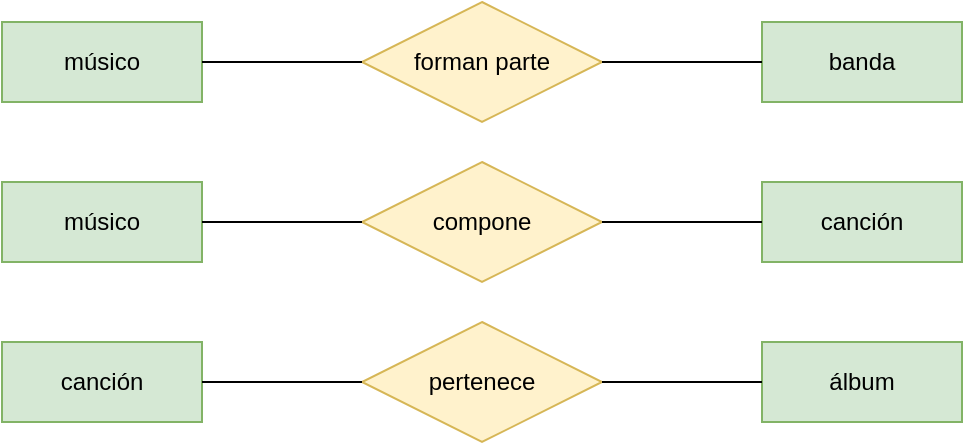 <mxfile version="20.5.1" type="github" pages="4">
  <diagram id="P512nzUbRc--8tjtmcsa" name="Paso 1">
    <mxGraphModel dx="868" dy="482" grid="1" gridSize="10" guides="1" tooltips="1" connect="1" arrows="1" fold="1" page="1" pageScale="1" pageWidth="827" pageHeight="1169" background="none" math="0" shadow="0">
      <root>
        <mxCell id="0" />
        <mxCell id="1" parent="0" />
        <mxCell id="rmGzSAAP67Yl_Ot17Y5s-4" value="músico" style="whiteSpace=wrap;html=1;align=center;fillColor=#d5e8d4;strokeColor=#82b366;" parent="1" vertex="1">
          <mxGeometry x="60" y="480" width="100" height="40" as="geometry" />
        </mxCell>
        <mxCell id="rmGzSAAP67Yl_Ot17Y5s-7" value="álbum" style="whiteSpace=wrap;html=1;align=center;fillColor=#d5e8d4;strokeColor=#82b366;" parent="1" vertex="1">
          <mxGeometry x="440" y="640" width="100" height="40" as="geometry" />
        </mxCell>
        <mxCell id="51gg9b6dhKQ492BChfCT-1" value="canción" style="whiteSpace=wrap;html=1;align=center;fillColor=#d5e8d4;strokeColor=#82b366;" parent="1" vertex="1">
          <mxGeometry x="440" y="560" width="100" height="40" as="geometry" />
        </mxCell>
        <mxCell id="KCzaJqTK_6XPJkqX8yzn-1" value="forman parte" style="shape=rhombus;perimeter=rhombusPerimeter;whiteSpace=wrap;html=1;align=center;fillColor=#fff2cc;strokeColor=#d6b656;" vertex="1" parent="1">
          <mxGeometry x="240" y="470" width="120" height="60" as="geometry" />
        </mxCell>
        <mxCell id="KCzaJqTK_6XPJkqX8yzn-2" value="banda" style="whiteSpace=wrap;html=1;align=center;fillColor=#d5e8d4;strokeColor=#82b366;" vertex="1" parent="1">
          <mxGeometry x="440" y="480" width="100" height="40" as="geometry" />
        </mxCell>
        <mxCell id="KCzaJqTK_6XPJkqX8yzn-3" value="" style="endArrow=none;html=1;rounded=0;exitX=1;exitY=0.5;exitDx=0;exitDy=0;entryX=0;entryY=0.5;entryDx=0;entryDy=0;" edge="1" parent="1" source="rmGzSAAP67Yl_Ot17Y5s-4" target="KCzaJqTK_6XPJkqX8yzn-1">
          <mxGeometry relative="1" as="geometry">
            <mxPoint x="170" y="430" as="sourcePoint" />
            <mxPoint x="330" y="430" as="targetPoint" />
          </mxGeometry>
        </mxCell>
        <mxCell id="KCzaJqTK_6XPJkqX8yzn-4" value="" style="endArrow=none;html=1;rounded=0;exitX=1;exitY=0.5;exitDx=0;exitDy=0;entryX=0;entryY=0.5;entryDx=0;entryDy=0;" edge="1" parent="1" source="KCzaJqTK_6XPJkqX8yzn-1" target="KCzaJqTK_6XPJkqX8yzn-2">
          <mxGeometry relative="1" as="geometry">
            <mxPoint x="390" y="450" as="sourcePoint" />
            <mxPoint x="550" y="450" as="targetPoint" />
          </mxGeometry>
        </mxCell>
        <mxCell id="KCzaJqTK_6XPJkqX8yzn-5" value="músico" style="whiteSpace=wrap;html=1;align=center;fillColor=#d5e8d4;strokeColor=#82b366;" vertex="1" parent="1">
          <mxGeometry x="60" y="560" width="100" height="40" as="geometry" />
        </mxCell>
        <mxCell id="KCzaJqTK_6XPJkqX8yzn-6" value="compone" style="shape=rhombus;perimeter=rhombusPerimeter;whiteSpace=wrap;html=1;align=center;fillColor=#fff2cc;strokeColor=#d6b656;" vertex="1" parent="1">
          <mxGeometry x="240" y="550" width="120" height="60" as="geometry" />
        </mxCell>
        <mxCell id="KCzaJqTK_6XPJkqX8yzn-7" value="" style="endArrow=none;html=1;rounded=0;exitX=1;exitY=0.5;exitDx=0;exitDy=0;entryX=0;entryY=0.5;entryDx=0;entryDy=0;" edge="1" parent="1" source="KCzaJqTK_6XPJkqX8yzn-5" target="KCzaJqTK_6XPJkqX8yzn-6">
          <mxGeometry relative="1" as="geometry">
            <mxPoint x="190" y="630" as="sourcePoint" />
            <mxPoint x="350" y="630" as="targetPoint" />
          </mxGeometry>
        </mxCell>
        <mxCell id="KCzaJqTK_6XPJkqX8yzn-8" value="" style="endArrow=none;html=1;rounded=0;entryX=0;entryY=0.5;entryDx=0;entryDy=0;exitX=1;exitY=0.5;exitDx=0;exitDy=0;" edge="1" parent="1" source="KCzaJqTK_6XPJkqX8yzn-6" target="51gg9b6dhKQ492BChfCT-1">
          <mxGeometry relative="1" as="geometry">
            <mxPoint x="260" y="630" as="sourcePoint" />
            <mxPoint x="420" y="630" as="targetPoint" />
          </mxGeometry>
        </mxCell>
        <mxCell id="KCzaJqTK_6XPJkqX8yzn-9" value="canción" style="whiteSpace=wrap;html=1;align=center;fillColor=#d5e8d4;strokeColor=#82b366;" vertex="1" parent="1">
          <mxGeometry x="60" y="640" width="100" height="40" as="geometry" />
        </mxCell>
        <mxCell id="KCzaJqTK_6XPJkqX8yzn-10" value="pertenece" style="shape=rhombus;perimeter=rhombusPerimeter;whiteSpace=wrap;html=1;align=center;fillColor=#fff2cc;strokeColor=#d6b656;" vertex="1" parent="1">
          <mxGeometry x="240" y="630" width="120" height="60" as="geometry" />
        </mxCell>
        <mxCell id="KCzaJqTK_6XPJkqX8yzn-11" value="" style="endArrow=none;html=1;rounded=0;exitX=1;exitY=0.5;exitDx=0;exitDy=0;entryX=0;entryY=0.5;entryDx=0;entryDy=0;" edge="1" parent="1" source="KCzaJqTK_6XPJkqX8yzn-10" target="rmGzSAAP67Yl_Ot17Y5s-7">
          <mxGeometry relative="1" as="geometry">
            <mxPoint x="370" y="630" as="sourcePoint" />
            <mxPoint x="530" y="630" as="targetPoint" />
          </mxGeometry>
        </mxCell>
        <mxCell id="KCzaJqTK_6XPJkqX8yzn-12" value="" style="endArrow=none;html=1;rounded=0;exitX=1;exitY=0.5;exitDx=0;exitDy=0;entryX=0;entryY=0.5;entryDx=0;entryDy=0;" edge="1" parent="1" source="KCzaJqTK_6XPJkqX8yzn-9" target="KCzaJqTK_6XPJkqX8yzn-10">
          <mxGeometry relative="1" as="geometry">
            <mxPoint x="200" y="630" as="sourcePoint" />
            <mxPoint x="360" y="630" as="targetPoint" />
          </mxGeometry>
        </mxCell>
      </root>
    </mxGraphModel>
  </diagram>
  <diagram name="Paso 2" id="Nx14NGTZbbRz8NgDGcRm">
    <mxGraphModel dx="1848" dy="567" grid="1" gridSize="10" guides="1" tooltips="1" connect="1" arrows="1" fold="1" page="1" pageScale="1" pageWidth="827" pageHeight="1169" background="none" math="0" shadow="0">
      <root>
        <mxCell id="Hk_MW9LJWC62FUOMKCeC-0" />
        <mxCell id="Hk_MW9LJWC62FUOMKCeC-1" parent="Hk_MW9LJWC62FUOMKCeC-0" />
        <mxCell id="Hk_MW9LJWC62FUOMKCeC-4" value="álbum" style="whiteSpace=wrap;html=1;align=center;fillColor=#d5e8d4;strokeColor=#82b366;" vertex="1" parent="Hk_MW9LJWC62FUOMKCeC-1">
          <mxGeometry x="840" y="560" width="100" height="40" as="geometry" />
        </mxCell>
        <mxCell id="Hk_MW9LJWC62FUOMKCeC-5" value="canción" style="whiteSpace=wrap;html=1;align=center;fillColor=#d5e8d4;strokeColor=#82b366;" vertex="1" parent="Hk_MW9LJWC62FUOMKCeC-1">
          <mxGeometry x="450" y="560" width="100" height="40" as="geometry" />
        </mxCell>
        <mxCell id="Hk_MW9LJWC62FUOMKCeC-6" value="forman parte" style="shape=rhombus;perimeter=rhombusPerimeter;whiteSpace=wrap;html=1;align=center;fillColor=#fff2cc;strokeColor=#d6b656;" vertex="1" parent="Hk_MW9LJWC62FUOMKCeC-1">
          <mxGeometry x="-160" y="550" width="120" height="60" as="geometry" />
        </mxCell>
        <mxCell id="Hk_MW9LJWC62FUOMKCeC-7" value="banda" style="whiteSpace=wrap;html=1;align=center;fillColor=#d5e8d4;strokeColor=#82b366;" vertex="1" parent="Hk_MW9LJWC62FUOMKCeC-1">
          <mxGeometry x="-340" y="560" width="100" height="40" as="geometry" />
        </mxCell>
        <mxCell id="Hk_MW9LJWC62FUOMKCeC-10" value="músico" style="whiteSpace=wrap;html=1;align=center;fillColor=#d5e8d4;strokeColor=#82b366;" vertex="1" parent="Hk_MW9LJWC62FUOMKCeC-1">
          <mxGeometry x="60" y="560" width="100" height="40" as="geometry" />
        </mxCell>
        <mxCell id="Hk_MW9LJWC62FUOMKCeC-11" value="compone" style="shape=rhombus;perimeter=rhombusPerimeter;whiteSpace=wrap;html=1;align=center;fillColor=#fff2cc;strokeColor=#d6b656;" vertex="1" parent="Hk_MW9LJWC62FUOMKCeC-1">
          <mxGeometry x="240" y="550" width="120" height="60" as="geometry" />
        </mxCell>
        <mxCell id="Hk_MW9LJWC62FUOMKCeC-12" value="" style="endArrow=none;html=1;rounded=0;exitX=1;exitY=0.5;exitDx=0;exitDy=0;entryX=0;entryY=0.5;entryDx=0;entryDy=0;" edge="1" parent="Hk_MW9LJWC62FUOMKCeC-1" source="Hk_MW9LJWC62FUOMKCeC-10" target="Hk_MW9LJWC62FUOMKCeC-11">
          <mxGeometry relative="1" as="geometry">
            <mxPoint x="190" y="630" as="sourcePoint" />
            <mxPoint x="350" y="630" as="targetPoint" />
          </mxGeometry>
        </mxCell>
        <mxCell id="Hk_MW9LJWC62FUOMKCeC-13" value="" style="endArrow=none;html=1;rounded=0;entryX=0;entryY=0.5;entryDx=0;entryDy=0;exitX=1;exitY=0.5;exitDx=0;exitDy=0;" edge="1" parent="Hk_MW9LJWC62FUOMKCeC-1" source="Hk_MW9LJWC62FUOMKCeC-11" target="Hk_MW9LJWC62FUOMKCeC-5">
          <mxGeometry relative="1" as="geometry">
            <mxPoint x="260" y="630" as="sourcePoint" />
            <mxPoint x="420" y="630" as="targetPoint" />
          </mxGeometry>
        </mxCell>
        <mxCell id="Hk_MW9LJWC62FUOMKCeC-15" value="pertenece" style="shape=rhombus;perimeter=rhombusPerimeter;whiteSpace=wrap;html=1;align=center;fillColor=#fff2cc;strokeColor=#d6b656;" vertex="1" parent="Hk_MW9LJWC62FUOMKCeC-1">
          <mxGeometry x="640" y="550" width="120" height="60" as="geometry" />
        </mxCell>
        <mxCell id="Hk_MW9LJWC62FUOMKCeC-16" value="" style="endArrow=none;html=1;rounded=0;exitX=1;exitY=0.5;exitDx=0;exitDy=0;entryX=0;entryY=0.5;entryDx=0;entryDy=0;" edge="1" parent="Hk_MW9LJWC62FUOMKCeC-1" source="Hk_MW9LJWC62FUOMKCeC-15" target="Hk_MW9LJWC62FUOMKCeC-4">
          <mxGeometry relative="1" as="geometry">
            <mxPoint x="770" y="550" as="sourcePoint" />
            <mxPoint x="930" y="550" as="targetPoint" />
          </mxGeometry>
        </mxCell>
        <mxCell id="9SVu0wp-lJ4VdrDaLMy5-0" value="" style="endArrow=none;html=1;rounded=0;exitX=1;exitY=0.5;exitDx=0;exitDy=0;entryX=0;entryY=0.5;entryDx=0;entryDy=0;" edge="1" parent="Hk_MW9LJWC62FUOMKCeC-1" source="Hk_MW9LJWC62FUOMKCeC-6" target="Hk_MW9LJWC62FUOMKCeC-10">
          <mxGeometry relative="1" as="geometry">
            <mxPoint x="-30" y="520" as="sourcePoint" />
            <mxPoint x="130" y="520" as="targetPoint" />
          </mxGeometry>
        </mxCell>
        <mxCell id="9SVu0wp-lJ4VdrDaLMy5-1" value="" style="endArrow=none;html=1;rounded=0;exitX=1;exitY=0.5;exitDx=0;exitDy=0;entryX=0;entryY=0.5;entryDx=0;entryDy=0;" edge="1" parent="Hk_MW9LJWC62FUOMKCeC-1" source="Hk_MW9LJWC62FUOMKCeC-7" target="Hk_MW9LJWC62FUOMKCeC-6">
          <mxGeometry relative="1" as="geometry">
            <mxPoint x="-190" y="530" as="sourcePoint" />
            <mxPoint x="-30" y="530" as="targetPoint" />
          </mxGeometry>
        </mxCell>
        <mxCell id="9SVu0wp-lJ4VdrDaLMy5-2" value="" style="endArrow=none;html=1;rounded=0;exitX=1;exitY=0.5;exitDx=0;exitDy=0;entryX=0;entryY=0.5;entryDx=0;entryDy=0;" edge="1" parent="Hk_MW9LJWC62FUOMKCeC-1" source="Hk_MW9LJWC62FUOMKCeC-5" target="Hk_MW9LJWC62FUOMKCeC-15">
          <mxGeometry relative="1" as="geometry">
            <mxPoint x="550" y="510" as="sourcePoint" />
            <mxPoint x="710" y="510" as="targetPoint" />
          </mxGeometry>
        </mxCell>
      </root>
    </mxGraphModel>
  </diagram>
  <diagram name="Paso 3" id="SoNug2VyhM_dcG6Rb82V">
    <mxGraphModel dx="1695" dy="482" grid="1" gridSize="10" guides="1" tooltips="1" connect="1" arrows="1" fold="1" page="1" pageScale="1" pageWidth="827" pageHeight="1169" background="none" math="0" shadow="0">
      <root>
        <mxCell id="kmPe6-4uvxVMl8cpwknw-0" />
        <mxCell id="kmPe6-4uvxVMl8cpwknw-1" parent="kmPe6-4uvxVMl8cpwknw-0" />
        <mxCell id="kmPe6-4uvxVMl8cpwknw-3" value="álbum" style="whiteSpace=wrap;html=1;align=center;fillColor=#d5e8d4;strokeColor=#82b366;" vertex="1" parent="kmPe6-4uvxVMl8cpwknw-1">
          <mxGeometry x="840" y="560" width="100" height="40" as="geometry" />
        </mxCell>
        <mxCell id="kmPe6-4uvxVMl8cpwknw-4" value="canción" style="whiteSpace=wrap;html=1;align=center;fillColor=#d5e8d4;strokeColor=#82b366;" vertex="1" parent="kmPe6-4uvxVMl8cpwknw-1">
          <mxGeometry x="450" y="560" width="100" height="40" as="geometry" />
        </mxCell>
        <mxCell id="kmPe6-4uvxVMl8cpwknw-5" value="forman parte" style="shape=rhombus;perimeter=rhombusPerimeter;whiteSpace=wrap;html=1;align=center;fillColor=#fff2cc;strokeColor=#d6b656;" vertex="1" parent="kmPe6-4uvxVMl8cpwknw-1">
          <mxGeometry x="-160" y="550" width="120" height="60" as="geometry" />
        </mxCell>
        <mxCell id="kmPe6-4uvxVMl8cpwknw-6" value="banda" style="whiteSpace=wrap;html=1;align=center;fillColor=#d5e8d4;strokeColor=#82b366;" vertex="1" parent="kmPe6-4uvxVMl8cpwknw-1">
          <mxGeometry x="-340" y="560" width="100" height="40" as="geometry" />
        </mxCell>
        <mxCell id="kmPe6-4uvxVMl8cpwknw-7" value="músico" style="whiteSpace=wrap;html=1;align=center;fillColor=#d5e8d4;strokeColor=#82b366;" vertex="1" parent="kmPe6-4uvxVMl8cpwknw-1">
          <mxGeometry x="60" y="560" width="100" height="40" as="geometry" />
        </mxCell>
        <mxCell id="kmPe6-4uvxVMl8cpwknw-8" value="compone" style="shape=rhombus;perimeter=rhombusPerimeter;whiteSpace=wrap;html=1;align=center;fillColor=#fff2cc;strokeColor=#d6b656;" vertex="1" parent="kmPe6-4uvxVMl8cpwknw-1">
          <mxGeometry x="240" y="550" width="120" height="60" as="geometry" />
        </mxCell>
        <mxCell id="kmPe6-4uvxVMl8cpwknw-9" value="" style="endArrow=none;html=1;rounded=0;exitX=1;exitY=0.5;exitDx=0;exitDy=0;entryX=0;entryY=0.5;entryDx=0;entryDy=0;" edge="1" parent="kmPe6-4uvxVMl8cpwknw-1" source="kmPe6-4uvxVMl8cpwknw-7" target="kmPe6-4uvxVMl8cpwknw-8">
          <mxGeometry relative="1" as="geometry">
            <mxPoint x="190" y="630" as="sourcePoint" />
            <mxPoint x="350" y="630" as="targetPoint" />
          </mxGeometry>
        </mxCell>
        <mxCell id="kmPe6-4uvxVMl8cpwknw-10" value="" style="endArrow=none;html=1;rounded=0;entryX=0;entryY=0.5;entryDx=0;entryDy=0;exitX=1;exitY=0.5;exitDx=0;exitDy=0;" edge="1" parent="kmPe6-4uvxVMl8cpwknw-1" source="kmPe6-4uvxVMl8cpwknw-8" target="kmPe6-4uvxVMl8cpwknw-4">
          <mxGeometry relative="1" as="geometry">
            <mxPoint x="260" y="630" as="sourcePoint" />
            <mxPoint x="420" y="630" as="targetPoint" />
          </mxGeometry>
        </mxCell>
        <mxCell id="kmPe6-4uvxVMl8cpwknw-11" value="pertenece" style="shape=rhombus;perimeter=rhombusPerimeter;whiteSpace=wrap;html=1;align=center;fillColor=#fff2cc;strokeColor=#d6b656;" vertex="1" parent="kmPe6-4uvxVMl8cpwknw-1">
          <mxGeometry x="640" y="550" width="120" height="60" as="geometry" />
        </mxCell>
        <mxCell id="kmPe6-4uvxVMl8cpwknw-12" value="" style="endArrow=none;html=1;rounded=0;exitX=1;exitY=0.5;exitDx=0;exitDy=0;entryX=0;entryY=0.5;entryDx=0;entryDy=0;" edge="1" parent="kmPe6-4uvxVMl8cpwknw-1" source="kmPe6-4uvxVMl8cpwknw-11" target="kmPe6-4uvxVMl8cpwknw-3">
          <mxGeometry relative="1" as="geometry">
            <mxPoint x="770" y="550" as="sourcePoint" />
            <mxPoint x="930" y="550" as="targetPoint" />
          </mxGeometry>
        </mxCell>
        <mxCell id="kmPe6-4uvxVMl8cpwknw-13" value="" style="endArrow=none;html=1;rounded=0;exitX=1;exitY=0.5;exitDx=0;exitDy=0;entryX=0;entryY=0.5;entryDx=0;entryDy=0;" edge="1" parent="kmPe6-4uvxVMl8cpwknw-1" source="kmPe6-4uvxVMl8cpwknw-5" target="kmPe6-4uvxVMl8cpwknw-7">
          <mxGeometry relative="1" as="geometry">
            <mxPoint x="-30" y="520" as="sourcePoint" />
            <mxPoint x="130" y="520" as="targetPoint" />
          </mxGeometry>
        </mxCell>
        <mxCell id="kmPe6-4uvxVMl8cpwknw-14" value="" style="endArrow=none;html=1;rounded=0;exitX=1;exitY=0.5;exitDx=0;exitDy=0;entryX=0;entryY=0.5;entryDx=0;entryDy=0;" edge="1" parent="kmPe6-4uvxVMl8cpwknw-1" source="kmPe6-4uvxVMl8cpwknw-6" target="kmPe6-4uvxVMl8cpwknw-5">
          <mxGeometry relative="1" as="geometry">
            <mxPoint x="-190" y="530" as="sourcePoint" />
            <mxPoint x="-30" y="530" as="targetPoint" />
          </mxGeometry>
        </mxCell>
        <mxCell id="kmPe6-4uvxVMl8cpwknw-15" value="" style="endArrow=none;html=1;rounded=0;exitX=1;exitY=0.5;exitDx=0;exitDy=0;entryX=0;entryY=0.5;entryDx=0;entryDy=0;" edge="1" parent="kmPe6-4uvxVMl8cpwknw-1" source="kmPe6-4uvxVMl8cpwknw-4" target="kmPe6-4uvxVMl8cpwknw-11">
          <mxGeometry relative="1" as="geometry">
            <mxPoint x="550" y="510" as="sourcePoint" />
            <mxPoint x="710" y="510" as="targetPoint" />
          </mxGeometry>
        </mxCell>
        <mxCell id="yBtN-_bw18sh9wQZSzK8-1" value="código de musico" style="ellipse;whiteSpace=wrap;html=1;align=center;fontStyle=4;direction=west;fillColor=#dae8fc;strokeColor=#6c8ebf;" vertex="1" parent="kmPe6-4uvxVMl8cpwknw-1">
          <mxGeometry x="-40" y="480" width="100" height="40" as="geometry" />
        </mxCell>
        <mxCell id="yBtN-_bw18sh9wQZSzK8-2" value="nombre" style="ellipse;whiteSpace=wrap;html=1;align=center;" vertex="1" parent="kmPe6-4uvxVMl8cpwknw-1">
          <mxGeometry x="60" y="460" width="100" height="40" as="geometry" />
        </mxCell>
        <mxCell id="yBtN-_bw18sh9wQZSzK8-3" value="fecha de nacimiento" style="ellipse;whiteSpace=wrap;html=1;align=center;" vertex="1" parent="kmPe6-4uvxVMl8cpwknw-1">
          <mxGeometry x="160" y="480" width="100" height="40" as="geometry" />
        </mxCell>
        <mxCell id="yBtN-_bw18sh9wQZSzK8-4" value="año de fallecimiento" style="ellipse;whiteSpace=wrap;html=1;align=center;" vertex="1" parent="kmPe6-4uvxVMl8cpwknw-1">
          <mxGeometry x="160" y="640" width="100" height="40" as="geometry" />
        </mxCell>
        <mxCell id="yBtN-_bw18sh9wQZSzK8-5" value="género" style="ellipse;whiteSpace=wrap;html=1;align=center;" vertex="1" parent="kmPe6-4uvxVMl8cpwknw-1">
          <mxGeometry x="60" y="660" width="100" height="40" as="geometry" />
        </mxCell>
        <mxCell id="yBtN-_bw18sh9wQZSzK8-6" value="nacionalidad" style="ellipse;whiteSpace=wrap;html=1;align=center;" vertex="1" parent="kmPe6-4uvxVMl8cpwknw-1">
          <mxGeometry x="-40" y="640" width="100" height="40" as="geometry" />
        </mxCell>
        <mxCell id="yBtN-_bw18sh9wQZSzK8-8" value="" style="endArrow=none;html=1;rounded=0;exitX=0.5;exitY=0;exitDx=0;exitDy=0;entryX=0;entryY=0;entryDx=0;entryDy=0;" edge="1" parent="kmPe6-4uvxVMl8cpwknw-1" source="yBtN-_bw18sh9wQZSzK8-1" target="kmPe6-4uvxVMl8cpwknw-7">
          <mxGeometry relative="1" as="geometry">
            <mxPoint x="120" y="530" as="sourcePoint" />
            <mxPoint x="280" y="530" as="targetPoint" />
          </mxGeometry>
        </mxCell>
        <mxCell id="yBtN-_bw18sh9wQZSzK8-9" value="" style="endArrow=none;html=1;rounded=0;entryX=0.5;entryY=1;entryDx=0;entryDy=0;exitX=0.5;exitY=0;exitDx=0;exitDy=0;" edge="1" parent="kmPe6-4uvxVMl8cpwknw-1" source="kmPe6-4uvxVMl8cpwknw-7" target="yBtN-_bw18sh9wQZSzK8-2">
          <mxGeometry relative="1" as="geometry">
            <mxPoint x="160" y="540" as="sourcePoint" />
            <mxPoint x="320" y="540" as="targetPoint" />
          </mxGeometry>
        </mxCell>
        <mxCell id="yBtN-_bw18sh9wQZSzK8-10" value="" style="endArrow=none;html=1;rounded=0;exitX=1;exitY=0;exitDx=0;exitDy=0;entryX=0.5;entryY=1;entryDx=0;entryDy=0;" edge="1" parent="kmPe6-4uvxVMl8cpwknw-1" source="kmPe6-4uvxVMl8cpwknw-7" target="yBtN-_bw18sh9wQZSzK8-3">
          <mxGeometry relative="1" as="geometry">
            <mxPoint x="150" y="550" as="sourcePoint" />
            <mxPoint x="310" y="550" as="targetPoint" />
          </mxGeometry>
        </mxCell>
        <mxCell id="yBtN-_bw18sh9wQZSzK8-11" value="" style="endArrow=none;html=1;rounded=0;exitX=0.5;exitY=0;exitDx=0;exitDy=0;entryX=0;entryY=1;entryDx=0;entryDy=0;" edge="1" parent="kmPe6-4uvxVMl8cpwknw-1" source="yBtN-_bw18sh9wQZSzK8-6" target="kmPe6-4uvxVMl8cpwknw-7">
          <mxGeometry relative="1" as="geometry">
            <mxPoint x="160" y="610" as="sourcePoint" />
            <mxPoint x="320" y="610" as="targetPoint" />
          </mxGeometry>
        </mxCell>
        <mxCell id="yBtN-_bw18sh9wQZSzK8-12" value="" style="endArrow=none;html=1;rounded=0;exitX=0.5;exitY=0;exitDx=0;exitDy=0;entryX=0.5;entryY=1;entryDx=0;entryDy=0;" edge="1" parent="kmPe6-4uvxVMl8cpwknw-1" source="yBtN-_bw18sh9wQZSzK8-5" target="kmPe6-4uvxVMl8cpwknw-7">
          <mxGeometry relative="1" as="geometry">
            <mxPoint x="90" y="620" as="sourcePoint" />
            <mxPoint x="250" y="620" as="targetPoint" />
          </mxGeometry>
        </mxCell>
        <mxCell id="yBtN-_bw18sh9wQZSzK8-13" value="" style="endArrow=none;html=1;rounded=0;exitX=1;exitY=1;exitDx=0;exitDy=0;entryX=0.5;entryY=0;entryDx=0;entryDy=0;" edge="1" parent="kmPe6-4uvxVMl8cpwknw-1" source="kmPe6-4uvxVMl8cpwknw-7" target="yBtN-_bw18sh9wQZSzK8-4">
          <mxGeometry relative="1" as="geometry">
            <mxPoint x="180" y="610" as="sourcePoint" />
            <mxPoint x="340" y="610" as="targetPoint" />
          </mxGeometry>
        </mxCell>
        <mxCell id="yBtN-_bw18sh9wQZSzK8-14" value="id banda" style="ellipse;whiteSpace=wrap;html=1;align=center;" vertex="1" parent="kmPe6-4uvxVMl8cpwknw-1">
          <mxGeometry x="-340" y="480" width="100" height="40" as="geometry" />
        </mxCell>
        <mxCell id="yBtN-_bw18sh9wQZSzK8-15" value="nombre del grupo" style="ellipse;whiteSpace=wrap;html=1;align=center;" vertex="1" parent="kmPe6-4uvxVMl8cpwknw-1">
          <mxGeometry x="-460" y="480" width="100" height="40" as="geometry" />
        </mxCell>
        <mxCell id="yBtN-_bw18sh9wQZSzK8-16" value="año formación" style="ellipse;whiteSpace=wrap;html=1;align=center;" vertex="1" parent="kmPe6-4uvxVMl8cpwknw-1">
          <mxGeometry x="-580" y="500" width="100" height="40" as="geometry" />
        </mxCell>
        <mxCell id="yBtN-_bw18sh9wQZSzK8-17" value="año disolución" style="ellipse;whiteSpace=wrap;html=1;align=center;" vertex="1" parent="kmPe6-4uvxVMl8cpwknw-1">
          <mxGeometry x="-580" y="560" width="100" height="40" as="geometry" />
        </mxCell>
        <mxCell id="yBtN-_bw18sh9wQZSzK8-18" value="estilo musical" style="ellipse;whiteSpace=wrap;html=1;align=center;" vertex="1" parent="kmPe6-4uvxVMl8cpwknw-1">
          <mxGeometry x="-580" y="620" width="100" height="40" as="geometry" />
        </mxCell>
        <mxCell id="yBtN-_bw18sh9wQZSzK8-19" value="país de origen" style="ellipse;whiteSpace=wrap;html=1;align=center;" vertex="1" parent="kmPe6-4uvxVMl8cpwknw-1">
          <mxGeometry x="-460" y="640" width="100" height="40" as="geometry" />
        </mxCell>
        <mxCell id="yBtN-_bw18sh9wQZSzK8-20" value="estilo musical" style="ellipse;whiteSpace=wrap;html=1;align=center;" vertex="1" parent="kmPe6-4uvxVMl8cpwknw-1">
          <mxGeometry x="-340" y="640" width="100" height="40" as="geometry" />
        </mxCell>
        <mxCell id="yBtN-_bw18sh9wQZSzK8-21" value="" style="endArrow=none;html=1;rounded=0;entryX=0.5;entryY=1;entryDx=0;entryDy=0;exitX=0.5;exitY=0;exitDx=0;exitDy=0;" edge="1" parent="kmPe6-4uvxVMl8cpwknw-1" source="kmPe6-4uvxVMl8cpwknw-6" target="yBtN-_bw18sh9wQZSzK8-14">
          <mxGeometry relative="1" as="geometry">
            <mxPoint x="-420" y="550" as="sourcePoint" />
            <mxPoint x="-260" y="550" as="targetPoint" />
          </mxGeometry>
        </mxCell>
        <mxCell id="yBtN-_bw18sh9wQZSzK8-22" value="" style="endArrow=none;html=1;rounded=0;exitX=0.5;exitY=1;exitDx=0;exitDy=0;entryX=0.25;entryY=0;entryDx=0;entryDy=0;" edge="1" parent="kmPe6-4uvxVMl8cpwknw-1" source="yBtN-_bw18sh9wQZSzK8-15" target="kmPe6-4uvxVMl8cpwknw-6">
          <mxGeometry relative="1" as="geometry">
            <mxPoint x="-480" y="550" as="sourcePoint" />
            <mxPoint x="-320" y="550" as="targetPoint" />
          </mxGeometry>
        </mxCell>
        <mxCell id="yBtN-_bw18sh9wQZSzK8-23" value="" style="endArrow=none;html=1;rounded=0;entryX=0;entryY=0;entryDx=0;entryDy=0;exitX=1;exitY=0.5;exitDx=0;exitDy=0;" edge="1" parent="kmPe6-4uvxVMl8cpwknw-1" source="yBtN-_bw18sh9wQZSzK8-16" target="kmPe6-4uvxVMl8cpwknw-6">
          <mxGeometry relative="1" as="geometry">
            <mxPoint x="-550" y="550" as="sourcePoint" />
            <mxPoint x="-390" y="550" as="targetPoint" />
          </mxGeometry>
        </mxCell>
        <mxCell id="yBtN-_bw18sh9wQZSzK8-24" value="" style="endArrow=none;html=1;rounded=0;exitX=1;exitY=0.5;exitDx=0;exitDy=0;entryX=0;entryY=0.5;entryDx=0;entryDy=0;" edge="1" parent="kmPe6-4uvxVMl8cpwknw-1" source="yBtN-_bw18sh9wQZSzK8-17" target="kmPe6-4uvxVMl8cpwknw-6">
          <mxGeometry relative="1" as="geometry">
            <mxPoint x="-500" y="610" as="sourcePoint" />
            <mxPoint x="-340" y="610" as="targetPoint" />
          </mxGeometry>
        </mxCell>
        <mxCell id="yBtN-_bw18sh9wQZSzK8-25" value="" style="endArrow=none;html=1;rounded=0;exitX=1;exitY=0.5;exitDx=0;exitDy=0;entryX=0;entryY=1;entryDx=0;entryDy=0;" edge="1" parent="kmPe6-4uvxVMl8cpwknw-1" source="yBtN-_bw18sh9wQZSzK8-18" target="kmPe6-4uvxVMl8cpwknw-6">
          <mxGeometry relative="1" as="geometry">
            <mxPoint x="-440" y="620" as="sourcePoint" />
            <mxPoint x="-300" y="620" as="targetPoint" />
          </mxGeometry>
        </mxCell>
        <mxCell id="yBtN-_bw18sh9wQZSzK8-26" value="" style="endArrow=none;html=1;rounded=0;exitX=0.5;exitY=0;exitDx=0;exitDy=0;entryX=0.25;entryY=1;entryDx=0;entryDy=0;" edge="1" parent="kmPe6-4uvxVMl8cpwknw-1" source="yBtN-_bw18sh9wQZSzK8-19" target="kmPe6-4uvxVMl8cpwknw-6">
          <mxGeometry relative="1" as="geometry">
            <mxPoint x="-360" y="620" as="sourcePoint" />
            <mxPoint x="-200" y="620" as="targetPoint" />
          </mxGeometry>
        </mxCell>
        <mxCell id="yBtN-_bw18sh9wQZSzK8-27" value="" style="endArrow=none;html=1;rounded=0;exitX=0.5;exitY=0;exitDx=0;exitDy=0;entryX=0.5;entryY=1;entryDx=0;entryDy=0;" edge="1" parent="kmPe6-4uvxVMl8cpwknw-1" source="yBtN-_bw18sh9wQZSzK8-20" target="kmPe6-4uvxVMl8cpwknw-6">
          <mxGeometry relative="1" as="geometry">
            <mxPoint x="-280" y="620" as="sourcePoint" />
            <mxPoint x="-120" y="620" as="targetPoint" />
          </mxGeometry>
        </mxCell>
        <mxCell id="yBtN-_bw18sh9wQZSzK8-28" value="id álbun" style="ellipse;whiteSpace=wrap;html=1;align=center;" vertex="1" parent="kmPe6-4uvxVMl8cpwknw-1">
          <mxGeometry x="840" y="480" width="100" height="40" as="geometry" />
        </mxCell>
        <mxCell id="yBtN-_bw18sh9wQZSzK8-29" value="titulo" style="ellipse;whiteSpace=wrap;html=1;align=center;" vertex="1" parent="kmPe6-4uvxVMl8cpwknw-1">
          <mxGeometry x="960" y="500" width="100" height="40" as="geometry" />
        </mxCell>
        <mxCell id="yBtN-_bw18sh9wQZSzK8-30" value="año de publicación" style="ellipse;whiteSpace=wrap;html=1;align=center;" vertex="1" parent="kmPe6-4uvxVMl8cpwknw-1">
          <mxGeometry x="1000" y="560" width="100" height="40" as="geometry" />
        </mxCell>
        <mxCell id="yBtN-_bw18sh9wQZSzK8-31" value="duración" style="ellipse;whiteSpace=wrap;html=1;align=center;" vertex="1" parent="kmPe6-4uvxVMl8cpwknw-1">
          <mxGeometry x="960" y="620" width="100" height="40" as="geometry" />
        </mxCell>
        <mxCell id="yBtN-_bw18sh9wQZSzK8-32" value="id del grupo" style="ellipse;whiteSpace=wrap;html=1;align=center;" vertex="1" parent="kmPe6-4uvxVMl8cpwknw-1">
          <mxGeometry x="840" y="640" width="100" height="40" as="geometry" />
        </mxCell>
        <mxCell id="yBtN-_bw18sh9wQZSzK8-34" value="" style="endArrow=none;html=1;rounded=0;entryX=0.5;entryY=1;entryDx=0;entryDy=0;exitX=0.5;exitY=0;exitDx=0;exitDy=0;" edge="1" parent="kmPe6-4uvxVMl8cpwknw-1" source="kmPe6-4uvxVMl8cpwknw-3" target="yBtN-_bw18sh9wQZSzK8-28">
          <mxGeometry relative="1" as="geometry">
            <mxPoint x="730" y="540" as="sourcePoint" />
            <mxPoint x="890" y="540" as="targetPoint" />
          </mxGeometry>
        </mxCell>
        <mxCell id="yBtN-_bw18sh9wQZSzK8-35" value="" style="endArrow=none;html=1;rounded=0;entryX=0;entryY=0.5;entryDx=0;entryDy=0;exitX=0.75;exitY=0;exitDx=0;exitDy=0;" edge="1" parent="kmPe6-4uvxVMl8cpwknw-1" source="kmPe6-4uvxVMl8cpwknw-3" target="yBtN-_bw18sh9wQZSzK8-29">
          <mxGeometry relative="1" as="geometry">
            <mxPoint x="810" y="550" as="sourcePoint" />
            <mxPoint x="970" y="550" as="targetPoint" />
          </mxGeometry>
        </mxCell>
        <mxCell id="yBtN-_bw18sh9wQZSzK8-36" value="" style="endArrow=none;html=1;rounded=0;entryX=0.5;entryY=1;entryDx=0;entryDy=0;exitX=0.5;exitY=0;exitDx=0;exitDy=0;" edge="1" parent="kmPe6-4uvxVMl8cpwknw-1" source="yBtN-_bw18sh9wQZSzK8-32" target="kmPe6-4uvxVMl8cpwknw-3">
          <mxGeometry relative="1" as="geometry">
            <mxPoint x="610" y="650" as="sourcePoint" />
            <mxPoint x="770" y="650" as="targetPoint" />
          </mxGeometry>
        </mxCell>
        <mxCell id="yBtN-_bw18sh9wQZSzK8-37" value="" style="endArrow=none;html=1;rounded=0;exitX=0.75;exitY=1;exitDx=0;exitDy=0;entryX=0;entryY=0.5;entryDx=0;entryDy=0;" edge="1" parent="kmPe6-4uvxVMl8cpwknw-1" source="kmPe6-4uvxVMl8cpwknw-3" target="yBtN-_bw18sh9wQZSzK8-31">
          <mxGeometry relative="1" as="geometry">
            <mxPoint x="960" y="600" as="sourcePoint" />
            <mxPoint x="1120" y="600" as="targetPoint" />
          </mxGeometry>
        </mxCell>
        <mxCell id="yBtN-_bw18sh9wQZSzK8-38" value="" style="endArrow=none;html=1;rounded=0;exitX=1;exitY=0.5;exitDx=0;exitDy=0;entryX=0;entryY=0.5;entryDx=0;entryDy=0;" edge="1" parent="kmPe6-4uvxVMl8cpwknw-1" source="kmPe6-4uvxVMl8cpwknw-3" target="yBtN-_bw18sh9wQZSzK8-30">
          <mxGeometry relative="1" as="geometry">
            <mxPoint x="980" y="550" as="sourcePoint" />
            <mxPoint x="1140" y="550" as="targetPoint" />
          </mxGeometry>
        </mxCell>
        <mxCell id="yBtN-_bw18sh9wQZSzK8-39" value="id canción" style="ellipse;whiteSpace=wrap;html=1;align=center;" vertex="1" parent="kmPe6-4uvxVMl8cpwknw-1">
          <mxGeometry x="380" y="480" width="100" height="40" as="geometry" />
        </mxCell>
        <mxCell id="yBtN-_bw18sh9wQZSzK8-40" value="títlo" style="ellipse;whiteSpace=wrap;html=1;align=center;" vertex="1" parent="kmPe6-4uvxVMl8cpwknw-1">
          <mxGeometry x="520" y="480" width="100" height="40" as="geometry" />
        </mxCell>
        <mxCell id="yBtN-_bw18sh9wQZSzK8-41" value="duración" style="ellipse;whiteSpace=wrap;html=1;align=center;" vertex="1" parent="kmPe6-4uvxVMl8cpwknw-1">
          <mxGeometry x="380" y="640" width="100" height="40" as="geometry" />
        </mxCell>
        <mxCell id="yBtN-_bw18sh9wQZSzK8-42" value="álbun al que pertenece" style="ellipse;whiteSpace=wrap;html=1;align=center;" vertex="1" parent="kmPe6-4uvxVMl8cpwknw-1">
          <mxGeometry x="520" y="640" width="100" height="40" as="geometry" />
        </mxCell>
        <mxCell id="yBtN-_bw18sh9wQZSzK8-43" value="" style="endArrow=none;html=1;rounded=0;exitX=0.75;exitY=1;exitDx=0;exitDy=0;entryX=0.5;entryY=0;entryDx=0;entryDy=0;" edge="1" parent="kmPe6-4uvxVMl8cpwknw-1" source="kmPe6-4uvxVMl8cpwknw-4" target="yBtN-_bw18sh9wQZSzK8-42">
          <mxGeometry relative="1" as="geometry">
            <mxPoint x="530" y="620" as="sourcePoint" />
            <mxPoint x="690" y="620" as="targetPoint" />
          </mxGeometry>
        </mxCell>
        <mxCell id="yBtN-_bw18sh9wQZSzK8-44" value="" style="endArrow=none;html=1;rounded=0;entryX=0.25;entryY=1;entryDx=0;entryDy=0;exitX=0.5;exitY=0;exitDx=0;exitDy=0;" edge="1" parent="kmPe6-4uvxVMl8cpwknw-1" source="yBtN-_bw18sh9wQZSzK8-41" target="kmPe6-4uvxVMl8cpwknw-4">
          <mxGeometry relative="1" as="geometry">
            <mxPoint x="330" y="620" as="sourcePoint" />
            <mxPoint x="490" y="620" as="targetPoint" />
          </mxGeometry>
        </mxCell>
        <mxCell id="yBtN-_bw18sh9wQZSzK8-45" value="" style="endArrow=none;html=1;rounded=0;exitX=0.5;exitY=1;exitDx=0;exitDy=0;entryX=0.25;entryY=0;entryDx=0;entryDy=0;" edge="1" parent="kmPe6-4uvxVMl8cpwknw-1" source="yBtN-_bw18sh9wQZSzK8-39" target="kmPe6-4uvxVMl8cpwknw-4">
          <mxGeometry relative="1" as="geometry">
            <mxPoint x="470" y="540" as="sourcePoint" />
            <mxPoint x="630" y="540" as="targetPoint" />
          </mxGeometry>
        </mxCell>
        <mxCell id="yBtN-_bw18sh9wQZSzK8-46" value="" style="endArrow=none;html=1;rounded=0;exitX=0.75;exitY=0;exitDx=0;exitDy=0;entryX=0.5;entryY=1;entryDx=0;entryDy=0;" edge="1" parent="kmPe6-4uvxVMl8cpwknw-1" source="kmPe6-4uvxVMl8cpwknw-4" target="yBtN-_bw18sh9wQZSzK8-40">
          <mxGeometry relative="1" as="geometry">
            <mxPoint x="530" y="550" as="sourcePoint" />
            <mxPoint x="690" y="550" as="targetPoint" />
          </mxGeometry>
        </mxCell>
        <mxCell id="8uSDbK9HeeI_GSOMzoea-0" value="instrumento" style="ellipse;shape=doubleEllipse;margin=3;whiteSpace=wrap;html=1;align=center;" vertex="1" parent="kmPe6-4uvxVMl8cpwknw-1">
          <mxGeometry x="-230" y="480" width="100" height="40" as="geometry" />
        </mxCell>
        <mxCell id="8uSDbK9HeeI_GSOMzoea-1" value="" style="endArrow=none;html=1;rounded=0;entryX=0.5;entryY=1;entryDx=0;entryDy=0;exitX=0.75;exitY=0;exitDx=0;exitDy=0;" edge="1" parent="kmPe6-4uvxVMl8cpwknw-1" target="8uSDbK9HeeI_GSOMzoea-0" source="kmPe6-4uvxVMl8cpwknw-6">
          <mxGeometry relative="1" as="geometry">
            <mxPoint x="-260" y="540" as="sourcePoint" />
            <mxPoint x="-115" y="540" as="targetPoint" />
          </mxGeometry>
        </mxCell>
      </root>
    </mxGraphModel>
  </diagram>
  <diagram name="Paso 4" id="2da-9JfxjJymOqw45HF_">
    <mxGraphModel dx="1695" dy="482" grid="1" gridSize="10" guides="1" tooltips="1" connect="1" arrows="1" fold="1" page="1" pageScale="1" pageWidth="827" pageHeight="1169" background="none" math="0" shadow="0">
      <root>
        <mxCell id="9UqIp05wCBPbJk65HOqj-0" />
        <mxCell id="9UqIp05wCBPbJk65HOqj-1" parent="9UqIp05wCBPbJk65HOqj-0" />
        <mxCell id="9UqIp05wCBPbJk65HOqj-3" value="álbum" style="whiteSpace=wrap;html=1;align=center;fillColor=#d5e8d4;strokeColor=#82b366;" vertex="1" parent="9UqIp05wCBPbJk65HOqj-1">
          <mxGeometry x="840" y="560" width="100" height="40" as="geometry" />
        </mxCell>
        <mxCell id="9UqIp05wCBPbJk65HOqj-4" value="canción" style="whiteSpace=wrap;html=1;align=center;fillColor=#d5e8d4;strokeColor=#82b366;" vertex="1" parent="9UqIp05wCBPbJk65HOqj-1">
          <mxGeometry x="450" y="560" width="100" height="40" as="geometry" />
        </mxCell>
        <mxCell id="9UqIp05wCBPbJk65HOqj-5" value="forman parte" style="shape=rhombus;perimeter=rhombusPerimeter;whiteSpace=wrap;html=1;align=center;fillColor=#fff2cc;strokeColor=#d6b656;" vertex="1" parent="9UqIp05wCBPbJk65HOqj-1">
          <mxGeometry x="-160" y="550" width="120" height="60" as="geometry" />
        </mxCell>
        <mxCell id="9UqIp05wCBPbJk65HOqj-6" value="banda" style="whiteSpace=wrap;html=1;align=center;fillColor=#d5e8d4;strokeColor=#82b366;" vertex="1" parent="9UqIp05wCBPbJk65HOqj-1">
          <mxGeometry x="-340" y="560" width="100" height="40" as="geometry" />
        </mxCell>
        <mxCell id="9UqIp05wCBPbJk65HOqj-7" value="músico" style="whiteSpace=wrap;html=1;align=center;fillColor=#d5e8d4;strokeColor=#82b366;" vertex="1" parent="9UqIp05wCBPbJk65HOqj-1">
          <mxGeometry x="60" y="560" width="100" height="40" as="geometry" />
        </mxCell>
        <mxCell id="9UqIp05wCBPbJk65HOqj-8" value="compone" style="shape=rhombus;perimeter=rhombusPerimeter;whiteSpace=wrap;html=1;align=center;fillColor=#fff2cc;strokeColor=#d6b656;" vertex="1" parent="9UqIp05wCBPbJk65HOqj-1">
          <mxGeometry x="240" y="550" width="120" height="60" as="geometry" />
        </mxCell>
        <mxCell id="9UqIp05wCBPbJk65HOqj-9" value="" style="endArrow=none;html=1;rounded=0;exitX=1;exitY=0.5;exitDx=0;exitDy=0;entryX=0;entryY=0.5;entryDx=0;entryDy=0;" edge="1" parent="9UqIp05wCBPbJk65HOqj-1" source="9UqIp05wCBPbJk65HOqj-7" target="9UqIp05wCBPbJk65HOqj-8">
          <mxGeometry relative="1" as="geometry">
            <mxPoint x="190" y="630" as="sourcePoint" />
            <mxPoint x="350" y="630" as="targetPoint" />
          </mxGeometry>
        </mxCell>
        <mxCell id="XDz-jNKBUWxSNRDoEwsd-1" value="(1:N)" style="edgeLabel;html=1;align=center;verticalAlign=middle;resizable=0;points=[];" vertex="1" connectable="0" parent="9UqIp05wCBPbJk65HOqj-9">
          <mxGeometry x="0.375" relative="1" as="geometry">
            <mxPoint x="-5" y="-10" as="offset" />
          </mxGeometry>
        </mxCell>
        <mxCell id="9UqIp05wCBPbJk65HOqj-10" value="" style="endArrow=none;html=1;rounded=0;entryX=0;entryY=0.5;entryDx=0;entryDy=0;exitX=1;exitY=0.5;exitDx=0;exitDy=0;" edge="1" parent="9UqIp05wCBPbJk65HOqj-1" source="9UqIp05wCBPbJk65HOqj-8" target="9UqIp05wCBPbJk65HOqj-4">
          <mxGeometry relative="1" as="geometry">
            <mxPoint x="260" y="630" as="sourcePoint" />
            <mxPoint x="420" y="630" as="targetPoint" />
          </mxGeometry>
        </mxCell>
        <mxCell id="XDz-jNKBUWxSNRDoEwsd-0" value="(1:N)" style="edgeLabel;html=1;align=center;verticalAlign=middle;resizable=0;points=[];" vertex="1" connectable="0" parent="9UqIp05wCBPbJk65HOqj-10">
          <mxGeometry x="-0.222" y="1" relative="1" as="geometry">
            <mxPoint x="5" y="-9" as="offset" />
          </mxGeometry>
        </mxCell>
        <mxCell id="9UqIp05wCBPbJk65HOqj-11" value="pertenece" style="shape=rhombus;perimeter=rhombusPerimeter;whiteSpace=wrap;html=1;align=center;fillColor=#fff2cc;strokeColor=#d6b656;" vertex="1" parent="9UqIp05wCBPbJk65HOqj-1">
          <mxGeometry x="640" y="550" width="120" height="60" as="geometry" />
        </mxCell>
        <mxCell id="9UqIp05wCBPbJk65HOqj-12" value="" style="endArrow=none;html=1;rounded=0;exitX=1;exitY=0.5;exitDx=0;exitDy=0;entryX=0;entryY=0.5;entryDx=0;entryDy=0;" edge="1" parent="9UqIp05wCBPbJk65HOqj-1" source="9UqIp05wCBPbJk65HOqj-11" target="9UqIp05wCBPbJk65HOqj-3">
          <mxGeometry relative="1" as="geometry">
            <mxPoint x="770" y="550" as="sourcePoint" />
            <mxPoint x="930" y="550" as="targetPoint" />
          </mxGeometry>
        </mxCell>
        <mxCell id="XDz-jNKBUWxSNRDoEwsd-3" value="(0:1)" style="edgeLabel;html=1;align=center;verticalAlign=middle;resizable=0;points=[];" vertex="1" connectable="0" parent="9UqIp05wCBPbJk65HOqj-12">
          <mxGeometry x="0.35" relative="1" as="geometry">
            <mxPoint x="-14" y="-10" as="offset" />
          </mxGeometry>
        </mxCell>
        <mxCell id="9UqIp05wCBPbJk65HOqj-13" value="" style="endArrow=none;html=1;rounded=0;exitX=1;exitY=0.5;exitDx=0;exitDy=0;entryX=0;entryY=0.5;entryDx=0;entryDy=0;" edge="1" parent="9UqIp05wCBPbJk65HOqj-1" source="9UqIp05wCBPbJk65HOqj-5" target="9UqIp05wCBPbJk65HOqj-7">
          <mxGeometry relative="1" as="geometry">
            <mxPoint x="-30" y="520" as="sourcePoint" />
            <mxPoint x="130" y="520" as="targetPoint" />
          </mxGeometry>
        </mxCell>
        <mxCell id="mgt3dObIN0bj_BFxfu-a-1" value="(1:N)" style="edgeLabel;html=1;align=center;verticalAlign=middle;resizable=0;points=[];" vertex="1" connectable="0" parent="9UqIp05wCBPbJk65HOqj-13">
          <mxGeometry x="-0.28" y="1" relative="1" as="geometry">
            <mxPoint y="-9" as="offset" />
          </mxGeometry>
        </mxCell>
        <mxCell id="9UqIp05wCBPbJk65HOqj-14" value="" style="endArrow=none;html=1;rounded=0;exitX=1;exitY=0.5;exitDx=0;exitDy=0;entryX=0;entryY=0.5;entryDx=0;entryDy=0;" edge="1" parent="9UqIp05wCBPbJk65HOqj-1" source="9UqIp05wCBPbJk65HOqj-6" target="9UqIp05wCBPbJk65HOqj-5">
          <mxGeometry relative="1" as="geometry">
            <mxPoint x="-190" y="530" as="sourcePoint" />
            <mxPoint x="-30" y="530" as="targetPoint" />
          </mxGeometry>
        </mxCell>
        <mxCell id="mgt3dObIN0bj_BFxfu-a-0" value="(0:N)" style="edgeLabel;html=1;align=center;verticalAlign=middle;resizable=0;points=[];" vertex="1" connectable="0" parent="9UqIp05wCBPbJk65HOqj-14">
          <mxGeometry x="-0.425" relative="1" as="geometry">
            <mxPoint x="17" y="-10" as="offset" />
          </mxGeometry>
        </mxCell>
        <mxCell id="9UqIp05wCBPbJk65HOqj-15" value="" style="endArrow=none;html=1;rounded=0;exitX=1;exitY=0.5;exitDx=0;exitDy=0;entryX=0;entryY=0.5;entryDx=0;entryDy=0;" edge="1" parent="9UqIp05wCBPbJk65HOqj-1" source="9UqIp05wCBPbJk65HOqj-4" target="9UqIp05wCBPbJk65HOqj-11">
          <mxGeometry relative="1" as="geometry">
            <mxPoint x="550" y="510" as="sourcePoint" />
            <mxPoint x="710" y="510" as="targetPoint" />
          </mxGeometry>
        </mxCell>
        <mxCell id="XDz-jNKBUWxSNRDoEwsd-4" value="(1:N)" style="edgeLabel;html=1;align=center;verticalAlign=middle;resizable=0;points=[];" vertex="1" connectable="0" parent="9UqIp05wCBPbJk65HOqj-15">
          <mxGeometry x="0.289" y="-3" relative="1" as="geometry">
            <mxPoint x="-8" y="-13" as="offset" />
          </mxGeometry>
        </mxCell>
        <mxCell id="9UqIp05wCBPbJk65HOqj-16" value="código de musico" style="ellipse;whiteSpace=wrap;html=1;align=center;fontStyle=4;direction=west;fillColor=#dae8fc;strokeColor=#6c8ebf;" vertex="1" parent="9UqIp05wCBPbJk65HOqj-1">
          <mxGeometry x="-40" y="480" width="100" height="40" as="geometry" />
        </mxCell>
        <mxCell id="9UqIp05wCBPbJk65HOqj-17" value="nombre" style="ellipse;whiteSpace=wrap;html=1;align=center;" vertex="1" parent="9UqIp05wCBPbJk65HOqj-1">
          <mxGeometry x="60" y="460" width="100" height="40" as="geometry" />
        </mxCell>
        <mxCell id="9UqIp05wCBPbJk65HOqj-18" value="fecha de nacimiento" style="ellipse;whiteSpace=wrap;html=1;align=center;" vertex="1" parent="9UqIp05wCBPbJk65HOqj-1">
          <mxGeometry x="160" y="480" width="100" height="40" as="geometry" />
        </mxCell>
        <mxCell id="9UqIp05wCBPbJk65HOqj-19" value="año de fallecimiento" style="ellipse;whiteSpace=wrap;html=1;align=center;" vertex="1" parent="9UqIp05wCBPbJk65HOqj-1">
          <mxGeometry x="160" y="640" width="100" height="40" as="geometry" />
        </mxCell>
        <mxCell id="9UqIp05wCBPbJk65HOqj-20" value="género" style="ellipse;whiteSpace=wrap;html=1;align=center;" vertex="1" parent="9UqIp05wCBPbJk65HOqj-1">
          <mxGeometry x="60" y="660" width="100" height="40" as="geometry" />
        </mxCell>
        <mxCell id="9UqIp05wCBPbJk65HOqj-21" value="nacionalidad" style="ellipse;whiteSpace=wrap;html=1;align=center;" vertex="1" parent="9UqIp05wCBPbJk65HOqj-1">
          <mxGeometry x="-40" y="640" width="100" height="40" as="geometry" />
        </mxCell>
        <mxCell id="9UqIp05wCBPbJk65HOqj-22" value="" style="endArrow=none;html=1;rounded=0;exitX=0.5;exitY=0;exitDx=0;exitDy=0;entryX=0;entryY=0;entryDx=0;entryDy=0;" edge="1" parent="9UqIp05wCBPbJk65HOqj-1" source="9UqIp05wCBPbJk65HOqj-16" target="9UqIp05wCBPbJk65HOqj-7">
          <mxGeometry relative="1" as="geometry">
            <mxPoint x="120" y="530" as="sourcePoint" />
            <mxPoint x="280" y="530" as="targetPoint" />
          </mxGeometry>
        </mxCell>
        <mxCell id="9UqIp05wCBPbJk65HOqj-23" value="" style="endArrow=none;html=1;rounded=0;entryX=0.5;entryY=1;entryDx=0;entryDy=0;exitX=0.5;exitY=0;exitDx=0;exitDy=0;" edge="1" parent="9UqIp05wCBPbJk65HOqj-1" source="9UqIp05wCBPbJk65HOqj-7" target="9UqIp05wCBPbJk65HOqj-17">
          <mxGeometry relative="1" as="geometry">
            <mxPoint x="160" y="540" as="sourcePoint" />
            <mxPoint x="320" y="540" as="targetPoint" />
          </mxGeometry>
        </mxCell>
        <mxCell id="9UqIp05wCBPbJk65HOqj-24" value="" style="endArrow=none;html=1;rounded=0;exitX=1;exitY=0;exitDx=0;exitDy=0;entryX=0.5;entryY=1;entryDx=0;entryDy=0;" edge="1" parent="9UqIp05wCBPbJk65HOqj-1" source="9UqIp05wCBPbJk65HOqj-7" target="9UqIp05wCBPbJk65HOqj-18">
          <mxGeometry relative="1" as="geometry">
            <mxPoint x="150" y="550" as="sourcePoint" />
            <mxPoint x="310" y="550" as="targetPoint" />
          </mxGeometry>
        </mxCell>
        <mxCell id="9UqIp05wCBPbJk65HOqj-25" value="" style="endArrow=none;html=1;rounded=0;exitX=0.5;exitY=0;exitDx=0;exitDy=0;entryX=0;entryY=1;entryDx=0;entryDy=0;" edge="1" parent="9UqIp05wCBPbJk65HOqj-1" source="9UqIp05wCBPbJk65HOqj-21" target="9UqIp05wCBPbJk65HOqj-7">
          <mxGeometry relative="1" as="geometry">
            <mxPoint x="160" y="610" as="sourcePoint" />
            <mxPoint x="320" y="610" as="targetPoint" />
          </mxGeometry>
        </mxCell>
        <mxCell id="9UqIp05wCBPbJk65HOqj-26" value="" style="endArrow=none;html=1;rounded=0;exitX=0.5;exitY=0;exitDx=0;exitDy=0;entryX=0.5;entryY=1;entryDx=0;entryDy=0;" edge="1" parent="9UqIp05wCBPbJk65HOqj-1" source="9UqIp05wCBPbJk65HOqj-20" target="9UqIp05wCBPbJk65HOqj-7">
          <mxGeometry relative="1" as="geometry">
            <mxPoint x="90" y="620" as="sourcePoint" />
            <mxPoint x="250" y="620" as="targetPoint" />
          </mxGeometry>
        </mxCell>
        <mxCell id="9UqIp05wCBPbJk65HOqj-27" value="" style="endArrow=none;html=1;rounded=0;exitX=1;exitY=1;exitDx=0;exitDy=0;entryX=0.5;entryY=0;entryDx=0;entryDy=0;" edge="1" parent="9UqIp05wCBPbJk65HOqj-1" source="9UqIp05wCBPbJk65HOqj-7" target="9UqIp05wCBPbJk65HOqj-19">
          <mxGeometry relative="1" as="geometry">
            <mxPoint x="180" y="610" as="sourcePoint" />
            <mxPoint x="340" y="610" as="targetPoint" />
          </mxGeometry>
        </mxCell>
        <mxCell id="9UqIp05wCBPbJk65HOqj-28" value="id banda" style="ellipse;whiteSpace=wrap;html=1;align=center;" vertex="1" parent="9UqIp05wCBPbJk65HOqj-1">
          <mxGeometry x="-340" y="480" width="100" height="40" as="geometry" />
        </mxCell>
        <mxCell id="9UqIp05wCBPbJk65HOqj-29" value="nombre del grupo" style="ellipse;whiteSpace=wrap;html=1;align=center;" vertex="1" parent="9UqIp05wCBPbJk65HOqj-1">
          <mxGeometry x="-460" y="480" width="100" height="40" as="geometry" />
        </mxCell>
        <mxCell id="9UqIp05wCBPbJk65HOqj-30" value="año formación" style="ellipse;whiteSpace=wrap;html=1;align=center;" vertex="1" parent="9UqIp05wCBPbJk65HOqj-1">
          <mxGeometry x="-580" y="500" width="100" height="40" as="geometry" />
        </mxCell>
        <mxCell id="9UqIp05wCBPbJk65HOqj-31" value="año disolución" style="ellipse;whiteSpace=wrap;html=1;align=center;" vertex="1" parent="9UqIp05wCBPbJk65HOqj-1">
          <mxGeometry x="-580" y="560" width="100" height="40" as="geometry" />
        </mxCell>
        <mxCell id="9UqIp05wCBPbJk65HOqj-32" value="estilo musical" style="ellipse;whiteSpace=wrap;html=1;align=center;" vertex="1" parent="9UqIp05wCBPbJk65HOqj-1">
          <mxGeometry x="-580" y="620" width="100" height="40" as="geometry" />
        </mxCell>
        <mxCell id="9UqIp05wCBPbJk65HOqj-33" value="país de origen" style="ellipse;whiteSpace=wrap;html=1;align=center;" vertex="1" parent="9UqIp05wCBPbJk65HOqj-1">
          <mxGeometry x="-460" y="640" width="100" height="40" as="geometry" />
        </mxCell>
        <mxCell id="9UqIp05wCBPbJk65HOqj-34" value="estilo musical" style="ellipse;whiteSpace=wrap;html=1;align=center;" vertex="1" parent="9UqIp05wCBPbJk65HOqj-1">
          <mxGeometry x="-340" y="640" width="100" height="40" as="geometry" />
        </mxCell>
        <mxCell id="9UqIp05wCBPbJk65HOqj-35" value="" style="endArrow=none;html=1;rounded=0;entryX=0.5;entryY=1;entryDx=0;entryDy=0;exitX=0.5;exitY=0;exitDx=0;exitDy=0;" edge="1" parent="9UqIp05wCBPbJk65HOqj-1" source="9UqIp05wCBPbJk65HOqj-6" target="9UqIp05wCBPbJk65HOqj-28">
          <mxGeometry relative="1" as="geometry">
            <mxPoint x="-420" y="550" as="sourcePoint" />
            <mxPoint x="-260" y="550" as="targetPoint" />
          </mxGeometry>
        </mxCell>
        <mxCell id="9UqIp05wCBPbJk65HOqj-36" value="" style="endArrow=none;html=1;rounded=0;exitX=0.5;exitY=1;exitDx=0;exitDy=0;entryX=0.25;entryY=0;entryDx=0;entryDy=0;" edge="1" parent="9UqIp05wCBPbJk65HOqj-1" source="9UqIp05wCBPbJk65HOqj-29" target="9UqIp05wCBPbJk65HOqj-6">
          <mxGeometry relative="1" as="geometry">
            <mxPoint x="-480" y="550" as="sourcePoint" />
            <mxPoint x="-320" y="550" as="targetPoint" />
          </mxGeometry>
        </mxCell>
        <mxCell id="9UqIp05wCBPbJk65HOqj-37" value="" style="endArrow=none;html=1;rounded=0;entryX=0;entryY=0;entryDx=0;entryDy=0;exitX=1;exitY=0.5;exitDx=0;exitDy=0;" edge="1" parent="9UqIp05wCBPbJk65HOqj-1" source="9UqIp05wCBPbJk65HOqj-30" target="9UqIp05wCBPbJk65HOqj-6">
          <mxGeometry relative="1" as="geometry">
            <mxPoint x="-550" y="550" as="sourcePoint" />
            <mxPoint x="-390" y="550" as="targetPoint" />
          </mxGeometry>
        </mxCell>
        <mxCell id="9UqIp05wCBPbJk65HOqj-38" value="" style="endArrow=none;html=1;rounded=0;exitX=1;exitY=0.5;exitDx=0;exitDy=0;entryX=0;entryY=0.5;entryDx=0;entryDy=0;" edge="1" parent="9UqIp05wCBPbJk65HOqj-1" source="9UqIp05wCBPbJk65HOqj-31" target="9UqIp05wCBPbJk65HOqj-6">
          <mxGeometry relative="1" as="geometry">
            <mxPoint x="-500" y="610" as="sourcePoint" />
            <mxPoint x="-340" y="610" as="targetPoint" />
          </mxGeometry>
        </mxCell>
        <mxCell id="9UqIp05wCBPbJk65HOqj-39" value="" style="endArrow=none;html=1;rounded=0;exitX=1;exitY=0.5;exitDx=0;exitDy=0;entryX=0;entryY=1;entryDx=0;entryDy=0;" edge="1" parent="9UqIp05wCBPbJk65HOqj-1" source="9UqIp05wCBPbJk65HOqj-32" target="9UqIp05wCBPbJk65HOqj-6">
          <mxGeometry relative="1" as="geometry">
            <mxPoint x="-440" y="620" as="sourcePoint" />
            <mxPoint x="-300" y="620" as="targetPoint" />
          </mxGeometry>
        </mxCell>
        <mxCell id="9UqIp05wCBPbJk65HOqj-40" value="" style="endArrow=none;html=1;rounded=0;exitX=0.5;exitY=0;exitDx=0;exitDy=0;entryX=0.25;entryY=1;entryDx=0;entryDy=0;" edge="1" parent="9UqIp05wCBPbJk65HOqj-1" source="9UqIp05wCBPbJk65HOqj-33" target="9UqIp05wCBPbJk65HOqj-6">
          <mxGeometry relative="1" as="geometry">
            <mxPoint x="-360" y="620" as="sourcePoint" />
            <mxPoint x="-200" y="620" as="targetPoint" />
          </mxGeometry>
        </mxCell>
        <mxCell id="9UqIp05wCBPbJk65HOqj-41" value="" style="endArrow=none;html=1;rounded=0;exitX=0.5;exitY=0;exitDx=0;exitDy=0;entryX=0.5;entryY=1;entryDx=0;entryDy=0;" edge="1" parent="9UqIp05wCBPbJk65HOqj-1" source="9UqIp05wCBPbJk65HOqj-34" target="9UqIp05wCBPbJk65HOqj-6">
          <mxGeometry relative="1" as="geometry">
            <mxPoint x="-280" y="620" as="sourcePoint" />
            <mxPoint x="-120" y="620" as="targetPoint" />
          </mxGeometry>
        </mxCell>
        <mxCell id="9UqIp05wCBPbJk65HOqj-42" value="id álbun" style="ellipse;whiteSpace=wrap;html=1;align=center;" vertex="1" parent="9UqIp05wCBPbJk65HOqj-1">
          <mxGeometry x="840" y="480" width="100" height="40" as="geometry" />
        </mxCell>
        <mxCell id="9UqIp05wCBPbJk65HOqj-43" value="titulo" style="ellipse;whiteSpace=wrap;html=1;align=center;" vertex="1" parent="9UqIp05wCBPbJk65HOqj-1">
          <mxGeometry x="960" y="500" width="100" height="40" as="geometry" />
        </mxCell>
        <mxCell id="9UqIp05wCBPbJk65HOqj-44" value="año de publicación" style="ellipse;whiteSpace=wrap;html=1;align=center;" vertex="1" parent="9UqIp05wCBPbJk65HOqj-1">
          <mxGeometry x="1000" y="560" width="100" height="40" as="geometry" />
        </mxCell>
        <mxCell id="9UqIp05wCBPbJk65HOqj-45" value="duración" style="ellipse;whiteSpace=wrap;html=1;align=center;" vertex="1" parent="9UqIp05wCBPbJk65HOqj-1">
          <mxGeometry x="960" y="620" width="100" height="40" as="geometry" />
        </mxCell>
        <mxCell id="9UqIp05wCBPbJk65HOqj-46" value="id del grupo" style="ellipse;whiteSpace=wrap;html=1;align=center;" vertex="1" parent="9UqIp05wCBPbJk65HOqj-1">
          <mxGeometry x="840" y="640" width="100" height="40" as="geometry" />
        </mxCell>
        <mxCell id="9UqIp05wCBPbJk65HOqj-47" value="" style="endArrow=none;html=1;rounded=0;entryX=0.5;entryY=1;entryDx=0;entryDy=0;exitX=0.5;exitY=0;exitDx=0;exitDy=0;" edge="1" parent="9UqIp05wCBPbJk65HOqj-1" source="9UqIp05wCBPbJk65HOqj-3" target="9UqIp05wCBPbJk65HOqj-42">
          <mxGeometry relative="1" as="geometry">
            <mxPoint x="730" y="540" as="sourcePoint" />
            <mxPoint x="890" y="540" as="targetPoint" />
          </mxGeometry>
        </mxCell>
        <mxCell id="9UqIp05wCBPbJk65HOqj-48" value="" style="endArrow=none;html=1;rounded=0;entryX=0;entryY=0.5;entryDx=0;entryDy=0;exitX=0.75;exitY=0;exitDx=0;exitDy=0;" edge="1" parent="9UqIp05wCBPbJk65HOqj-1" source="9UqIp05wCBPbJk65HOqj-3" target="9UqIp05wCBPbJk65HOqj-43">
          <mxGeometry relative="1" as="geometry">
            <mxPoint x="810" y="550" as="sourcePoint" />
            <mxPoint x="970" y="550" as="targetPoint" />
          </mxGeometry>
        </mxCell>
        <mxCell id="9UqIp05wCBPbJk65HOqj-49" value="" style="endArrow=none;html=1;rounded=0;entryX=0.5;entryY=1;entryDx=0;entryDy=0;exitX=0.5;exitY=0;exitDx=0;exitDy=0;" edge="1" parent="9UqIp05wCBPbJk65HOqj-1" source="9UqIp05wCBPbJk65HOqj-46" target="9UqIp05wCBPbJk65HOqj-3">
          <mxGeometry relative="1" as="geometry">
            <mxPoint x="610" y="650" as="sourcePoint" />
            <mxPoint x="770" y="650" as="targetPoint" />
          </mxGeometry>
        </mxCell>
        <mxCell id="9UqIp05wCBPbJk65HOqj-50" value="" style="endArrow=none;html=1;rounded=0;exitX=0.75;exitY=1;exitDx=0;exitDy=0;entryX=0;entryY=0.5;entryDx=0;entryDy=0;" edge="1" parent="9UqIp05wCBPbJk65HOqj-1" source="9UqIp05wCBPbJk65HOqj-3" target="9UqIp05wCBPbJk65HOqj-45">
          <mxGeometry relative="1" as="geometry">
            <mxPoint x="960" y="600" as="sourcePoint" />
            <mxPoint x="1120" y="600" as="targetPoint" />
          </mxGeometry>
        </mxCell>
        <mxCell id="9UqIp05wCBPbJk65HOqj-51" value="" style="endArrow=none;html=1;rounded=0;exitX=1;exitY=0.5;exitDx=0;exitDy=0;entryX=0;entryY=0.5;entryDx=0;entryDy=0;" edge="1" parent="9UqIp05wCBPbJk65HOqj-1" source="9UqIp05wCBPbJk65HOqj-3" target="9UqIp05wCBPbJk65HOqj-44">
          <mxGeometry relative="1" as="geometry">
            <mxPoint x="980" y="550" as="sourcePoint" />
            <mxPoint x="1140" y="550" as="targetPoint" />
          </mxGeometry>
        </mxCell>
        <mxCell id="9UqIp05wCBPbJk65HOqj-52" value="id canción" style="ellipse;whiteSpace=wrap;html=1;align=center;" vertex="1" parent="9UqIp05wCBPbJk65HOqj-1">
          <mxGeometry x="380" y="480" width="100" height="40" as="geometry" />
        </mxCell>
        <mxCell id="9UqIp05wCBPbJk65HOqj-53" value="títlo" style="ellipse;whiteSpace=wrap;html=1;align=center;" vertex="1" parent="9UqIp05wCBPbJk65HOqj-1">
          <mxGeometry x="520" y="480" width="100" height="40" as="geometry" />
        </mxCell>
        <mxCell id="9UqIp05wCBPbJk65HOqj-54" value="duración" style="ellipse;whiteSpace=wrap;html=1;align=center;" vertex="1" parent="9UqIp05wCBPbJk65HOqj-1">
          <mxGeometry x="380" y="640" width="100" height="40" as="geometry" />
        </mxCell>
        <mxCell id="9UqIp05wCBPbJk65HOqj-55" value="álbun al que pertenece" style="ellipse;whiteSpace=wrap;html=1;align=center;" vertex="1" parent="9UqIp05wCBPbJk65HOqj-1">
          <mxGeometry x="520" y="640" width="100" height="40" as="geometry" />
        </mxCell>
        <mxCell id="9UqIp05wCBPbJk65HOqj-56" value="" style="endArrow=none;html=1;rounded=0;exitX=0.75;exitY=1;exitDx=0;exitDy=0;entryX=0.5;entryY=0;entryDx=0;entryDy=0;" edge="1" parent="9UqIp05wCBPbJk65HOqj-1" source="9UqIp05wCBPbJk65HOqj-4" target="9UqIp05wCBPbJk65HOqj-55">
          <mxGeometry relative="1" as="geometry">
            <mxPoint x="530" y="620" as="sourcePoint" />
            <mxPoint x="690" y="620" as="targetPoint" />
          </mxGeometry>
        </mxCell>
        <mxCell id="9UqIp05wCBPbJk65HOqj-57" value="" style="endArrow=none;html=1;rounded=0;entryX=0.25;entryY=1;entryDx=0;entryDy=0;exitX=0.5;exitY=0;exitDx=0;exitDy=0;" edge="1" parent="9UqIp05wCBPbJk65HOqj-1" source="9UqIp05wCBPbJk65HOqj-54" target="9UqIp05wCBPbJk65HOqj-4">
          <mxGeometry relative="1" as="geometry">
            <mxPoint x="330" y="620" as="sourcePoint" />
            <mxPoint x="490" y="620" as="targetPoint" />
          </mxGeometry>
        </mxCell>
        <mxCell id="9UqIp05wCBPbJk65HOqj-58" value="" style="endArrow=none;html=1;rounded=0;exitX=0.5;exitY=1;exitDx=0;exitDy=0;entryX=0.25;entryY=0;entryDx=0;entryDy=0;" edge="1" parent="9UqIp05wCBPbJk65HOqj-1" source="9UqIp05wCBPbJk65HOqj-52" target="9UqIp05wCBPbJk65HOqj-4">
          <mxGeometry relative="1" as="geometry">
            <mxPoint x="470" y="540" as="sourcePoint" />
            <mxPoint x="630" y="540" as="targetPoint" />
          </mxGeometry>
        </mxCell>
        <mxCell id="9UqIp05wCBPbJk65HOqj-59" value="" style="endArrow=none;html=1;rounded=0;exitX=0.75;exitY=0;exitDx=0;exitDy=0;entryX=0.5;entryY=1;entryDx=0;entryDy=0;" edge="1" parent="9UqIp05wCBPbJk65HOqj-1" source="9UqIp05wCBPbJk65HOqj-4" target="9UqIp05wCBPbJk65HOqj-53">
          <mxGeometry relative="1" as="geometry">
            <mxPoint x="530" y="550" as="sourcePoint" />
            <mxPoint x="690" y="550" as="targetPoint" />
          </mxGeometry>
        </mxCell>
        <mxCell id="mgt3dObIN0bj_BFxfu-a-2" value="(N:M)" style="text;html=1;align=center;verticalAlign=middle;resizable=0;points=[];autosize=1;strokeColor=none;fillColor=none;" vertex="1" parent="9UqIp05wCBPbJk65HOqj-1">
          <mxGeometry x="-125" y="520" width="50" height="30" as="geometry" />
        </mxCell>
        <mxCell id="mgt3dObIN0bj_BFxfu-a-4" value="instrumento" style="ellipse;shape=doubleEllipse;margin=3;whiteSpace=wrap;html=1;align=center;" vertex="1" parent="9UqIp05wCBPbJk65HOqj-1">
          <mxGeometry x="-230" y="480" width="100" height="40" as="geometry" />
        </mxCell>
        <mxCell id="mgt3dObIN0bj_BFxfu-a-5" value="" style="endArrow=none;html=1;rounded=0;exitX=0.75;exitY=0;exitDx=0;exitDy=0;entryX=0.5;entryY=1;entryDx=0;entryDy=0;" edge="1" parent="9UqIp05wCBPbJk65HOqj-1" source="9UqIp05wCBPbJk65HOqj-6" target="mgt3dObIN0bj_BFxfu-a-4">
          <mxGeometry relative="1" as="geometry">
            <mxPoint x="-270" y="540" as="sourcePoint" />
            <mxPoint x="-110" y="540" as="targetPoint" />
          </mxGeometry>
        </mxCell>
        <mxCell id="XDz-jNKBUWxSNRDoEwsd-2" value="(N:M)" style="text;html=1;align=center;verticalAlign=middle;resizable=0;points=[];autosize=1;strokeColor=none;fillColor=none;" vertex="1" parent="9UqIp05wCBPbJk65HOqj-1">
          <mxGeometry x="275" y="525" width="50" height="30" as="geometry" />
        </mxCell>
        <mxCell id="XDz-jNKBUWxSNRDoEwsd-5" value="(1:N)" style="text;html=1;align=center;verticalAlign=middle;resizable=0;points=[];autosize=1;strokeColor=none;fillColor=none;" vertex="1" parent="9UqIp05wCBPbJk65HOqj-1">
          <mxGeometry x="675" y="520" width="50" height="30" as="geometry" />
        </mxCell>
      </root>
    </mxGraphModel>
  </diagram>
</mxfile>
